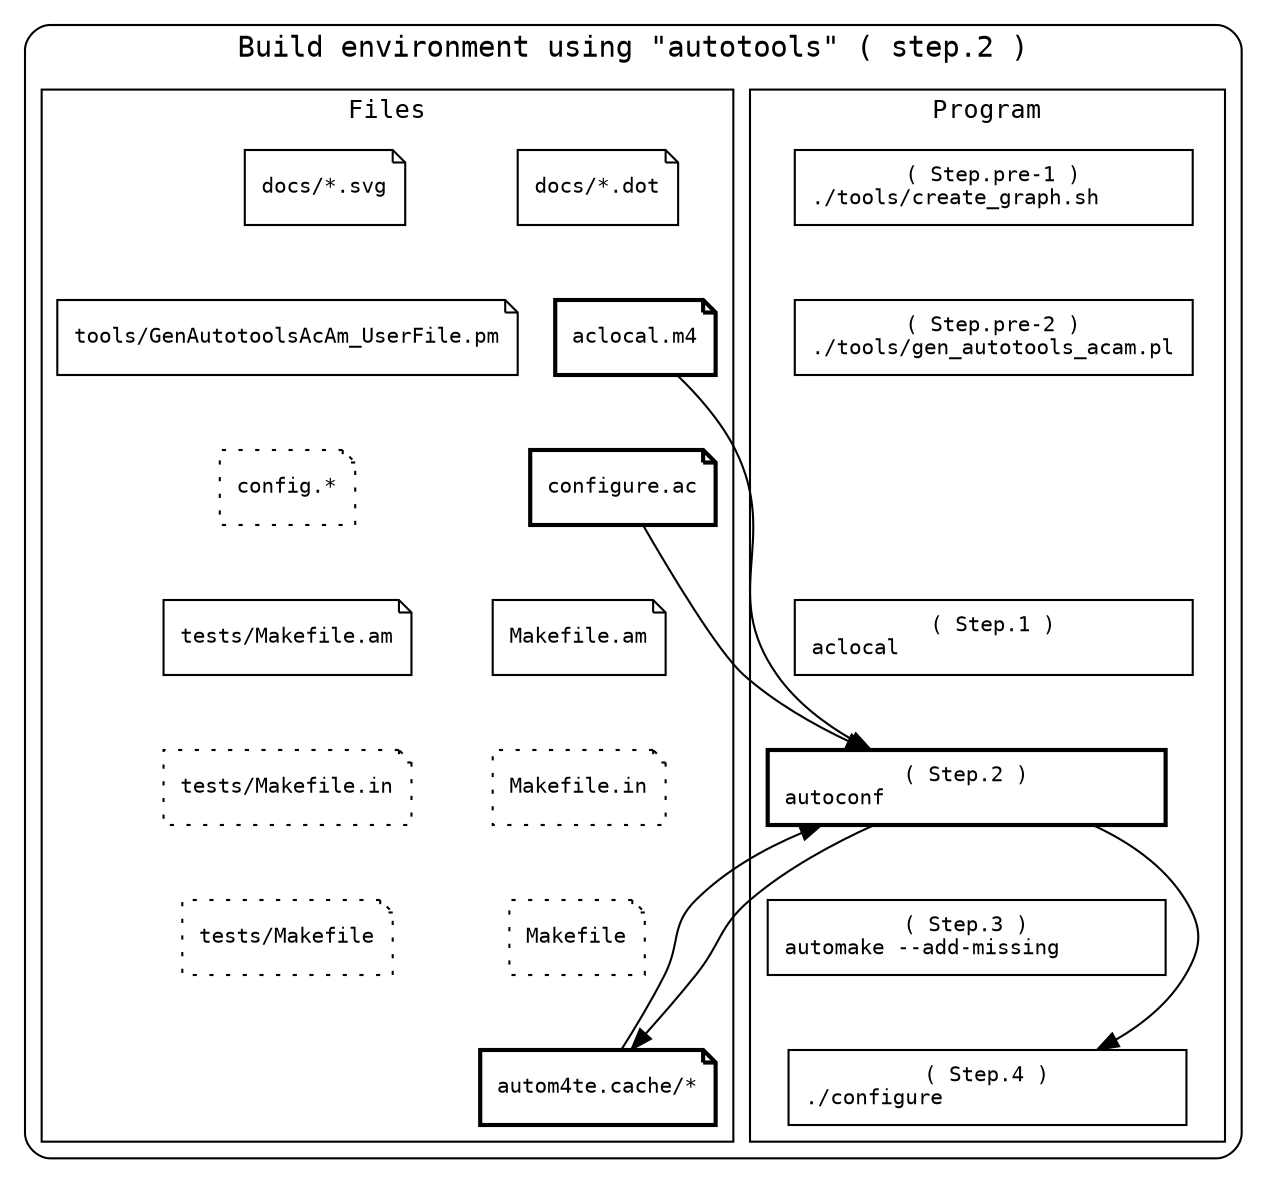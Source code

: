 // File: docs/devel_step_1_2.dot
// Author: tomyama
// Purpose: Development workflow diagram

digraph physical_directory_structure {
    newrank=true
    constraint=false

    // 全体に等幅フォントを適用
    //   ex) "monospace", "Courier", "Courier New", "Consolas", "Monaco"
    graph [fontname="monospace"]
    node  [fontname="monospace", fontsize=10, penwidth=1]
    edge  [fontname="monospace"]

    // 図全体を囲うクラスタ
    subgraph cluster_all {

        label = "Build environment using \"autotools\" ( step.2 )"
        style = "rounded"   // 角を丸くする
        color = "black"     // 枠線の色
        penwidth = 1        // 枠線の太さ

        // プログラム
        subgraph cluster_program {
            label = "Program"
            style = "solid"
            penwidth = 1        // 枠線の太さ
            fontsize=12
            {
                edge [style=invis];
                program01 -> program02 -> program99 -> program03 -> program04 -> program05 -> program06
            }
            program01 [shape=box, style=solid , label="( Step.pre-1 )\n./tools/create_graph.sh      "]
            program02 [shape=box, style=solid , label="( Step.pre-2 )\n./tools/gen_autotools_acam.pl"]
            program99 [shape=box, style=invis]
            program03 [shape=box, style=solid , label="( Step.1 )\naclocal                      "]
            program04 [shape=box, style=solid , label="( Step.2 )\nautoconf                     ", penwidth=2]
            program05 [shape=box, style=solid , label="( Step.3 )\nautomake --add-missing       "]
            program06 [shape=box, style=solid , label="( Step.4 )\n./configure                  "]
        }

        // ファイル
        subgraph cluster_file {
            label = "Files"
            style = "solid"
            penwidth = 1        // 枠線の太さ
            fontsize=12
            {
                edge [style=invis];
                file01 -> file02 -> file03 -> file04 -> file05 -> file06 -> file07
                file08 -> file09 -> file10 -> file11 -> file12 -> file13
                file01 -> file08
            }
            file01 [shape=note, style=solid , label="docs/*.dot"]
            file02 [shape=note, style=solid , label="aclocal.m4", penwidth=2]
            file03 [shape=note, style=solid , label="configure.ac", penwidth=2]
            file04 [shape=note, style=solid , label="Makefile.am"]
            file05 [shape=note, style=dotted, label="Makefile.in"]
            file06 [shape=note, style=dotted, label="Makefile"]
            file07 [shape=note, style=solid , label="autom4te.cache/*", penwidth=2]
            file08 [shape=note, style=solid , label="docs/*.svg"]
            file09 [shape=note, style=solid , label="tools/GenAutotoolsAcAm_UserFile.pm"]
            file10 [shape=note, style=dotted, label="config.*"]
            file11 [shape=note, style=solid , label="tests/Makefile.am"]
            file12 [shape=note, style=dotted, label="tests/Makefile.in"]
            file13 [shape=note, style=dotted, label="tests/Makefile"]
        }

        {rank=same; program01; file01; file08}
        {rank=same; program02; file02; file09}
        {rank=same; program99; file03; file10}
        {rank=same; program03; file04; file11}
        {rank=same; program04; file05; file12}
        {rank=same; program05; file06; file13}

        // スクリプトとドキュメントの関係
        file03 -> program04 -> program06
        file02 -> program04
        program04 -> file07
        file07 -> program04
    }
}
